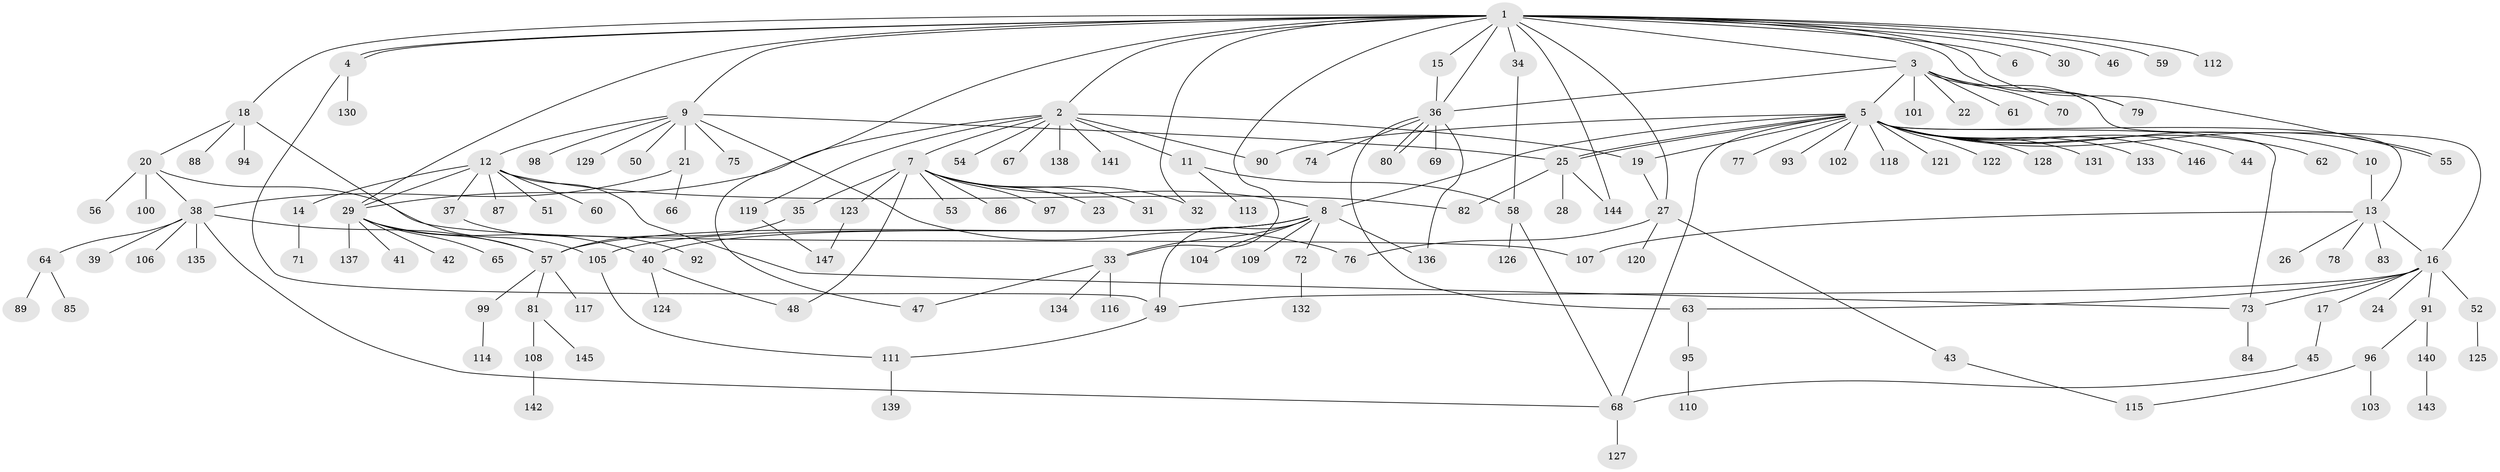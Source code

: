 // coarse degree distribution, {21: 0.008547008547008548, 10: 0.017094017094017096, 8: 0.02564102564102564, 22: 0.008547008547008548, 1: 0.5726495726495726, 13: 0.008547008547008548, 2: 0.1794871794871795, 9: 0.008547008547008548, 6: 0.017094017094017096, 11: 0.008547008547008548, 4: 0.03418803418803419, 3: 0.06837606837606838, 5: 0.017094017094017096, 7: 0.02564102564102564}
// Generated by graph-tools (version 1.1) at 2025/23/03/03/25 07:23:53]
// undirected, 147 vertices, 189 edges
graph export_dot {
graph [start="1"]
  node [color=gray90,style=filled];
  1;
  2;
  3;
  4;
  5;
  6;
  7;
  8;
  9;
  10;
  11;
  12;
  13;
  14;
  15;
  16;
  17;
  18;
  19;
  20;
  21;
  22;
  23;
  24;
  25;
  26;
  27;
  28;
  29;
  30;
  31;
  32;
  33;
  34;
  35;
  36;
  37;
  38;
  39;
  40;
  41;
  42;
  43;
  44;
  45;
  46;
  47;
  48;
  49;
  50;
  51;
  52;
  53;
  54;
  55;
  56;
  57;
  58;
  59;
  60;
  61;
  62;
  63;
  64;
  65;
  66;
  67;
  68;
  69;
  70;
  71;
  72;
  73;
  74;
  75;
  76;
  77;
  78;
  79;
  80;
  81;
  82;
  83;
  84;
  85;
  86;
  87;
  88;
  89;
  90;
  91;
  92;
  93;
  94;
  95;
  96;
  97;
  98;
  99;
  100;
  101;
  102;
  103;
  104;
  105;
  106;
  107;
  108;
  109;
  110;
  111;
  112;
  113;
  114;
  115;
  116;
  117;
  118;
  119;
  120;
  121;
  122;
  123;
  124;
  125;
  126;
  127;
  128;
  129;
  130;
  131;
  132;
  133;
  134;
  135;
  136;
  137;
  138;
  139;
  140;
  141;
  142;
  143;
  144;
  145;
  146;
  147;
  1 -- 2;
  1 -- 3;
  1 -- 4;
  1 -- 4;
  1 -- 6;
  1 -- 9;
  1 -- 15;
  1 -- 18;
  1 -- 27;
  1 -- 29;
  1 -- 30;
  1 -- 32;
  1 -- 33;
  1 -- 34;
  1 -- 36;
  1 -- 46;
  1 -- 47;
  1 -- 55;
  1 -- 59;
  1 -- 79;
  1 -- 112;
  1 -- 144;
  2 -- 7;
  2 -- 11;
  2 -- 19;
  2 -- 29;
  2 -- 54;
  2 -- 67;
  2 -- 90;
  2 -- 119;
  2 -- 138;
  2 -- 141;
  3 -- 5;
  3 -- 16;
  3 -- 22;
  3 -- 36;
  3 -- 61;
  3 -- 70;
  3 -- 79;
  3 -- 101;
  4 -- 49;
  4 -- 130;
  5 -- 8;
  5 -- 10;
  5 -- 13;
  5 -- 19;
  5 -- 25;
  5 -- 25;
  5 -- 44;
  5 -- 55;
  5 -- 62;
  5 -- 68;
  5 -- 73;
  5 -- 77;
  5 -- 90;
  5 -- 93;
  5 -- 102;
  5 -- 118;
  5 -- 121;
  5 -- 122;
  5 -- 128;
  5 -- 131;
  5 -- 133;
  5 -- 146;
  7 -- 8;
  7 -- 23;
  7 -- 31;
  7 -- 32;
  7 -- 35;
  7 -- 48;
  7 -- 53;
  7 -- 86;
  7 -- 97;
  7 -- 123;
  8 -- 33;
  8 -- 40;
  8 -- 49;
  8 -- 57;
  8 -- 72;
  8 -- 104;
  8 -- 105;
  8 -- 109;
  8 -- 136;
  9 -- 12;
  9 -- 21;
  9 -- 25;
  9 -- 50;
  9 -- 75;
  9 -- 76;
  9 -- 98;
  9 -- 129;
  10 -- 13;
  11 -- 58;
  11 -- 113;
  12 -- 14;
  12 -- 29;
  12 -- 37;
  12 -- 51;
  12 -- 60;
  12 -- 73;
  12 -- 82;
  12 -- 87;
  13 -- 16;
  13 -- 26;
  13 -- 78;
  13 -- 83;
  13 -- 107;
  14 -- 71;
  15 -- 36;
  16 -- 17;
  16 -- 24;
  16 -- 49;
  16 -- 52;
  16 -- 63;
  16 -- 73;
  16 -- 91;
  17 -- 45;
  18 -- 20;
  18 -- 88;
  18 -- 94;
  18 -- 105;
  19 -- 27;
  20 -- 38;
  20 -- 56;
  20 -- 100;
  20 -- 107;
  21 -- 38;
  21 -- 66;
  25 -- 28;
  25 -- 82;
  25 -- 144;
  27 -- 43;
  27 -- 76;
  27 -- 120;
  29 -- 40;
  29 -- 41;
  29 -- 42;
  29 -- 57;
  29 -- 65;
  29 -- 137;
  33 -- 47;
  33 -- 116;
  33 -- 134;
  34 -- 58;
  35 -- 57;
  36 -- 63;
  36 -- 69;
  36 -- 74;
  36 -- 80;
  36 -- 80;
  36 -- 136;
  37 -- 92;
  38 -- 39;
  38 -- 57;
  38 -- 64;
  38 -- 68;
  38 -- 106;
  38 -- 135;
  40 -- 48;
  40 -- 124;
  43 -- 115;
  45 -- 68;
  49 -- 111;
  52 -- 125;
  57 -- 81;
  57 -- 99;
  57 -- 117;
  58 -- 68;
  58 -- 126;
  63 -- 95;
  64 -- 85;
  64 -- 89;
  68 -- 127;
  72 -- 132;
  73 -- 84;
  81 -- 108;
  81 -- 145;
  91 -- 96;
  91 -- 140;
  95 -- 110;
  96 -- 103;
  96 -- 115;
  99 -- 114;
  105 -- 111;
  108 -- 142;
  111 -- 139;
  119 -- 147;
  123 -- 147;
  140 -- 143;
}
